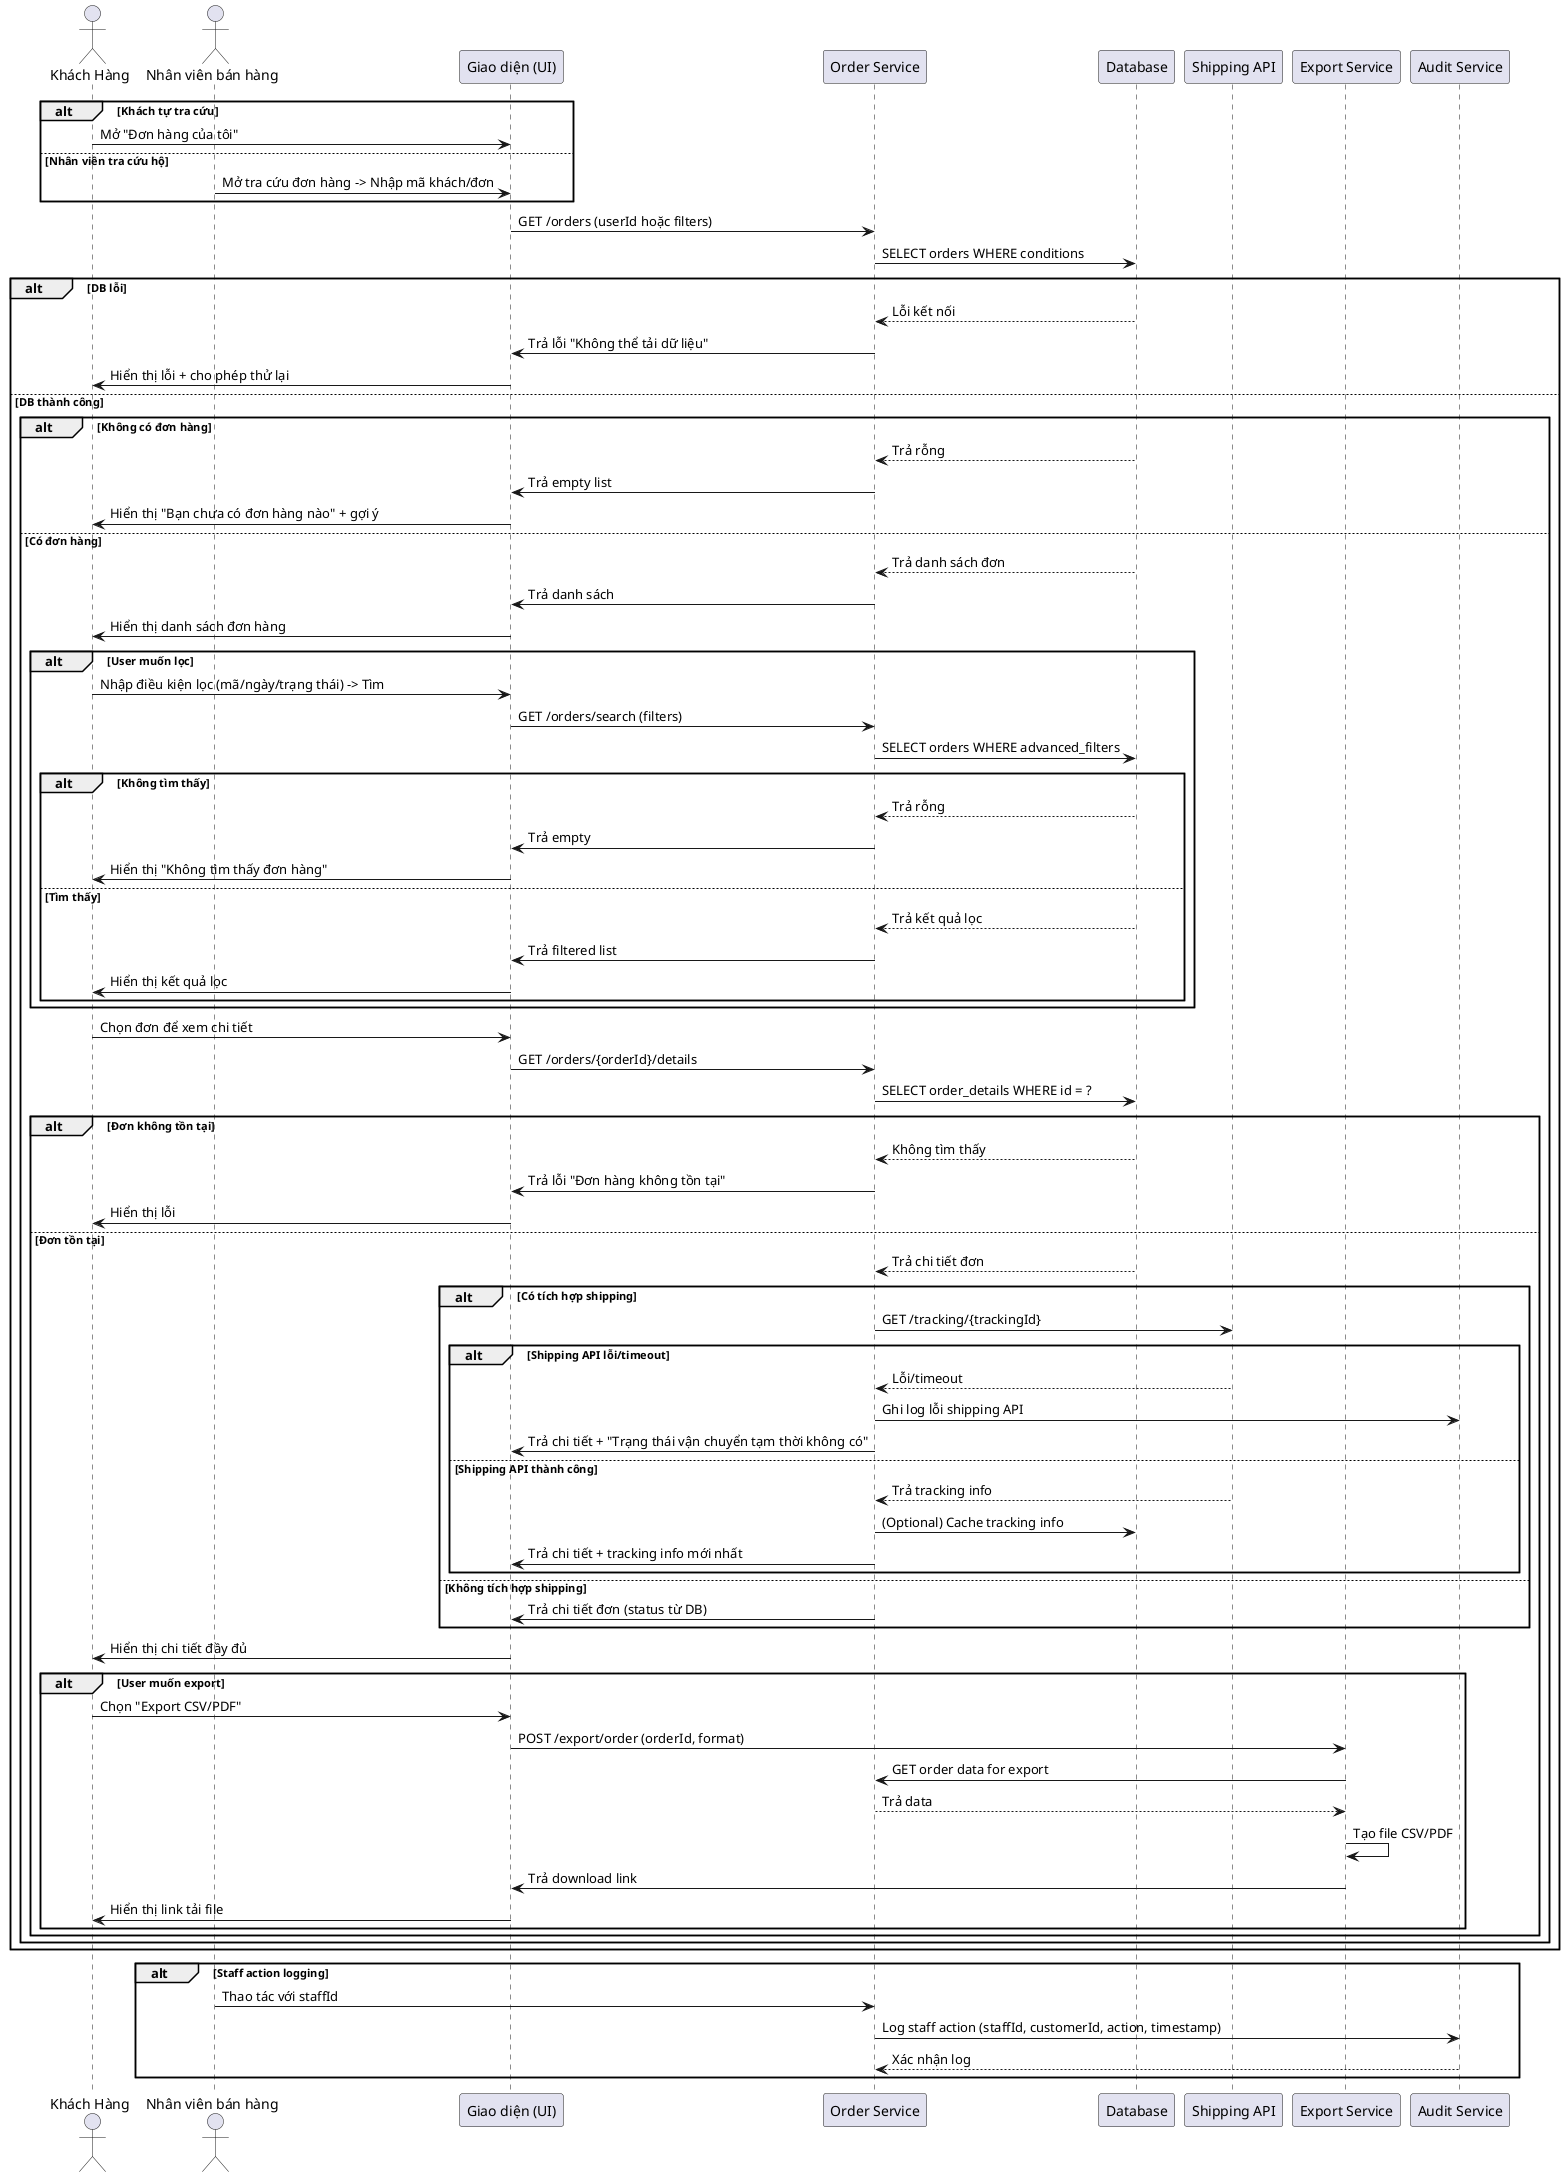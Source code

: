 @startuml tra-cuu-don-hang
actor "Khách Hàng" as User
actor "Nhân viên bán hàng" as Staff
participant "Giao diện (UI)" as UI
participant "Order Service" as Order
participant "Database" as DB
participant "Shipping API" as Shipping
participant "Export Service" as Export
participant "Audit Service" as Audit

alt Khách tự tra cứu
  User -> UI: Mở "Đơn hàng của tôi"
else Nhân viên tra cứu hộ
  Staff -> UI: Mở tra cứu đơn hàng -> Nhập mã khách/đơn
end

UI -> Order: GET /orders (userId hoặc filters)
Order -> DB: SELECT orders WHERE conditions
alt DB lỗi
  DB --> Order: Lỗi kết nối
  Order -> UI: Trả lỗi "Không thể tải dữ liệu"
  UI -> User: Hiển thị lỗi + cho phép thử lại
else DB thành công
  alt Không có đơn hàng
    DB --> Order: Trả rỗng
    Order -> UI: Trả empty list
    UI -> User: Hiển thị "Bạn chưa có đơn hàng nào" + gợi ý
  else Có đơn hàng
    DB --> Order: Trả danh sách đơn
    Order -> UI: Trả danh sách
    UI -> User: Hiển thị danh sách đơn hàng
    
    alt User muốn lọc
      User -> UI: Nhập điều kiện lọc (mã/ngày/trạng thái) -> Tìm
      UI -> Order: GET /orders/search (filters)
      Order -> DB: SELECT orders WHERE advanced_filters
      alt Không tìm thấy
        DB --> Order: Trả rỗng
        Order -> UI: Trả empty
        UI -> User: Hiển thị "Không tìm thấy đơn hàng"
      else Tìm thấy
        DB --> Order: Trả kết quả lọc
        Order -> UI: Trả filtered list
        UI -> User: Hiển thị kết quả lọc
      end
    end
    
    User -> UI: Chọn đơn để xem chi tiết
    UI -> Order: GET /orders/{orderId}/details
    Order -> DB: SELECT order_details WHERE id = ?
    alt Đơn không tồn tại
      DB --> Order: Không tìm thấy
      Order -> UI: Trả lỗi "Đơn hàng không tồn tại"
      UI -> User: Hiển thị lỗi
    else Đơn tồn tại
      DB --> Order: Trả chi tiết đơn
      alt Có tích hợp shipping
        Order -> Shipping: GET /tracking/{trackingId}
        alt Shipping API lỗi/timeout
          Shipping --> Order: Lỗi/timeout
          Order -> Audit: Ghi log lỗi shipping API
          Order -> UI: Trả chi tiết + "Trạng thái vận chuyển tạm thời không có"
        else Shipping API thành công
          Shipping --> Order: Trả tracking info
          Order -> DB: (Optional) Cache tracking info
          Order -> UI: Trả chi tiết + tracking info mới nhất
        end
      else Không tích hợp shipping
        Order -> UI: Trả chi tiết đơn (status từ DB)
      end
      UI -> User: Hiển thị chi tiết đầy đủ
      
      alt User muốn export
        User -> UI: Chọn "Export CSV/PDF"
        UI -> Export: POST /export/order (orderId, format)
        Export -> Order: GET order data for export
        Order --> Export: Trả data
        Export -> Export: Tạo file CSV/PDF
        Export -> UI: Trả download link
        UI -> User: Hiển thị link tải file
      end
    end
  end
end

alt Staff action logging
  Staff -> Order: Thao tác với staffId
  Order -> Audit: Log staff action (staffId, customerId, action, timestamp)
  Audit --> Order: Xác nhận log
end
@enduml